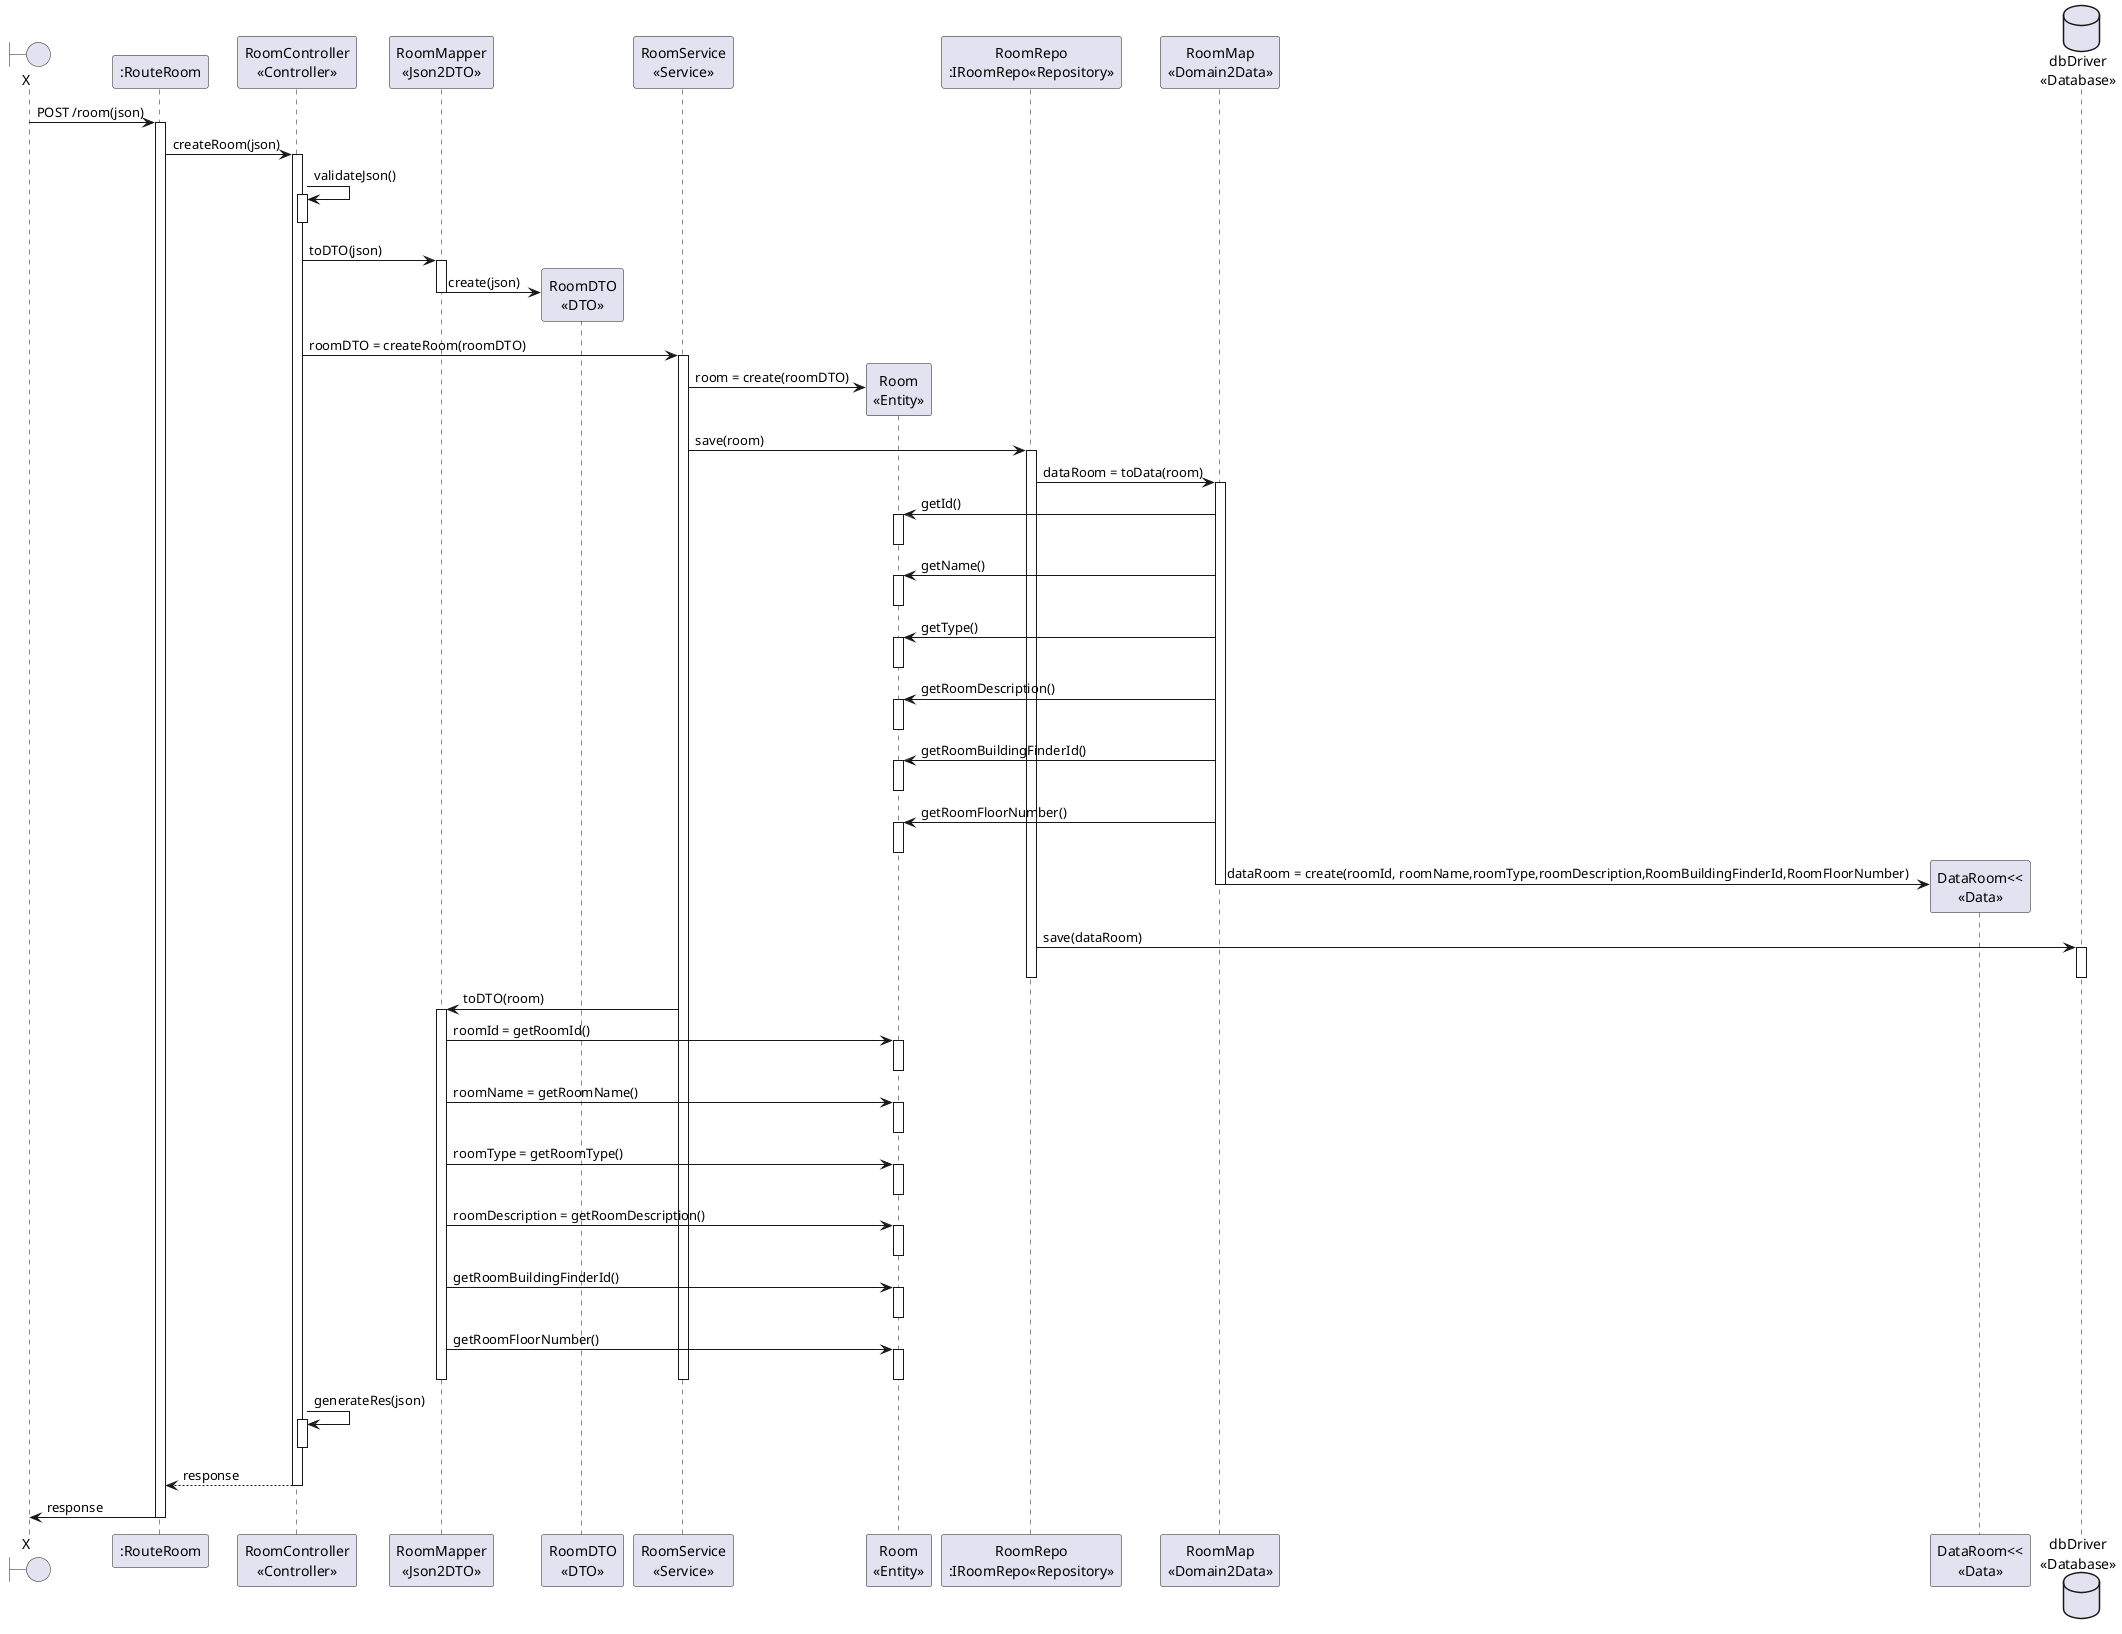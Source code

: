 @startuml


boundary X
participant ":RouteRoom" as ROUTE
participant "RoomController\n<<Controller>>" as CTRL
participant "RoomMapper\n<<Json2DTO>>" as MAPPER
participant "RoomDTO\n<<DTO>>" as DTO
participant "RoomService\n<<Service>>" as SRV
participant "Room\n<<Entity>>" as ENTITY
participant "RoomRepo\n:IRoomRepo<<Repository>>" as REPO
participant "RoomMap\n<<Domain2Data>>" as MAPPER2
participant "DataRoom<<\n<<Data>>" as DATA
database "dbDriver\n<<Database>>" as DB

X -> ROUTE : POST /room(json)
activate ROUTE
ROUTE -> CTRL : createRoom(json)
    activate CTRL
    CTRL -> CTRL : validateJson()
        activate CTRL
        deactivate CTRL
    CTRL -> MAPPER : toDTO(json)
        activate MAPPER
        MAPPER -> DTO** : create(json)
        deactivate MAPPER
    CTRL -> SRV : roomDTO = createRoom(roomDTO)
        activate SRV
        SRV -> ENTITY** : room = create(roomDTO)
        SRV -> REPO : save(room)
            activate REPO
            REPO -> MAPPER2 : dataRoom = toData(room)
                activate MAPPER2
                MAPPER2 -> ENTITY : getId()
                    activate ENTITY
                    deactivate ENTITY
                MAPPER2 -> ENTITY : getName()
                    activate ENTITY
                    deactivate ENTITY
                MAPPER2 -> ENTITY : getType()
                    activate ENTITY
                    deactivate ENTITY
                MAPPER2 -> ENTITY : getRoomDescription()
                    activate ENTITY
                    deactivate ENTITY
                MAPPER2 -> ENTITY : getRoomBuildingFinderId()
                    activate ENTITY
                    deactivate ENTITY
                 MAPPER2 -> ENTITY : getRoomFloorNumber()
                     activate ENTITY
                     deactivate ENTITY
                MAPPER2 -> DATA** : dataRoom = create(roomId, roomName,roomType,roomDescription,RoomBuildingFinderId,RoomFloorNumber)
                deactivate MAPPER2
            REPO -> DB : save(dataRoom)
                activate DB
                deactivate DB
            deactivate REPO
        SRV -> MAPPER : toDTO(room)
            activate MAPPER
            MAPPER -> ENTITY : roomId = getRoomId()
                activate ENTITY
                deactivate ENTITY
            MAPPER -> ENTITY : roomName = getRoomName()
                activate ENTITY
                deactivate ENTITY
         MAPPER -> ENTITY : roomType = getRoomType()
                activate ENTITY
                deactivate ENTITY
            MAPPER -> ENTITY : roomDescription = getRoomDescription()
                activate ENTITY
                deactivate ENTITY
            MAPPER -> ENTITY : getRoomBuildingFinderId()
                activate ENTITY
                deactivate ENTITY
            MAPPER -> ENTITY : getRoomFloorNumber()
                activate ENTITY
                deactivate ENTITY
            deactivate MAPPER
        deactivate SRV
    CTRL -> CTRL : generateRes(json)
        activate CTRL
        deactivate CTRL
    CTRL --> ROUTE : response
    deactivate CTRL
    ROUTE -> X : response
deactivate ROUTE

@enduml
